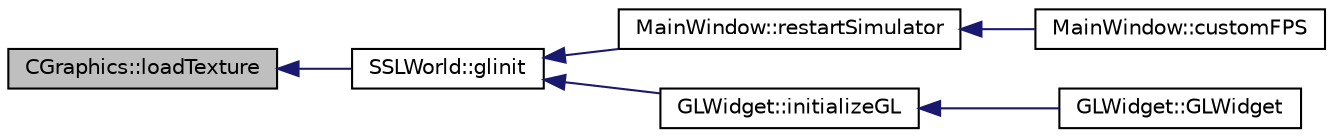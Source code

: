 digraph "CGraphics::loadTexture"
{
 // INTERACTIVE_SVG=YES
  edge [fontname="Helvetica",fontsize="10",labelfontname="Helvetica",labelfontsize="10"];
  node [fontname="Helvetica",fontsize="10",shape=record];
  rankdir="LR";
  Node1 [label="CGraphics::loadTexture",height=0.2,width=0.4,color="black", fillcolor="grey75", style="filled", fontcolor="black"];
  Node1 -> Node2 [dir="back",color="midnightblue",fontsize="10",style="solid",fontname="Helvetica"];
  Node2 [label="SSLWorld::glinit",height=0.2,width=0.4,color="black", fillcolor="white", style="filled",URL="$d9/d7f/class_s_s_l_world.html#a5e85828e4f5b22b9ba452c33687d254a"];
  Node2 -> Node3 [dir="back",color="midnightblue",fontsize="10",style="solid",fontname="Helvetica"];
  Node3 [label="MainWindow::restartSimulator",height=0.2,width=0.4,color="black", fillcolor="white", style="filled",URL="$d9/dc6/class_main_window.html#a467737b58e7c52fc215ce9e241829579"];
  Node3 -> Node4 [dir="back",color="midnightblue",fontsize="10",style="solid",fontname="Helvetica"];
  Node4 [label="MainWindow::customFPS",height=0.2,width=0.4,color="black", fillcolor="white", style="filled",URL="$d9/dc6/class_main_window.html#a54b84786850165c4e5466bc2e4097810"];
  Node2 -> Node5 [dir="back",color="midnightblue",fontsize="10",style="solid",fontname="Helvetica"];
  Node5 [label="GLWidget::initializeGL",height=0.2,width=0.4,color="black", fillcolor="white", style="filled",URL="$da/d10/class_g_l_widget.html#a7fab13e8cc9fc0730ca54c08b2c923a7"];
  Node5 -> Node6 [dir="back",color="midnightblue",fontsize="10",style="solid",fontname="Helvetica"];
  Node6 [label="GLWidget::GLWidget",height=0.2,width=0.4,color="black", fillcolor="white", style="filled",URL="$da/d10/class_g_l_widget.html#a9561cd3813d0bdb1b09675a9ec6eda81"];
}
